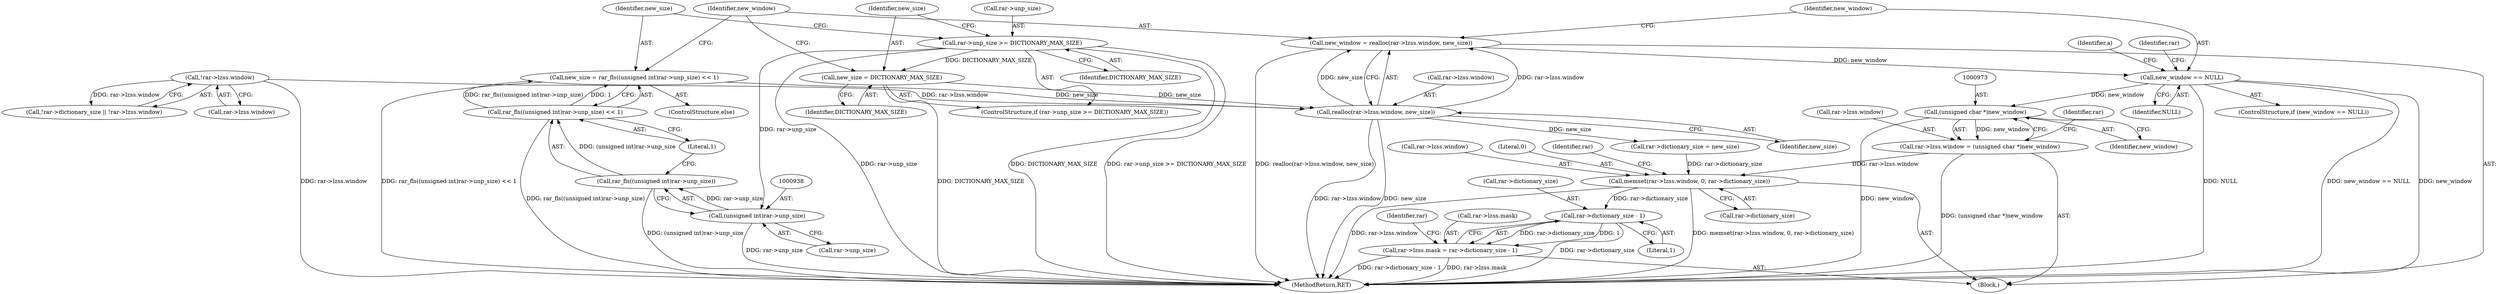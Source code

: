 digraph "0_libarchive_05caadc7eedbef471ac9610809ba683f0c698700@API" {
"1000943" [label="(Call,new_window = realloc(rar->lzss.window, new_size))"];
"1000945" [label="(Call,realloc(rar->lzss.window, new_size))"];
"1000914" [label="(Call,!rar->lzss.window)"];
"1000933" [label="(Call,new_size = rar_fls((unsigned int)rar->unp_size) << 1)"];
"1000935" [label="(Call,rar_fls((unsigned int)rar->unp_size) << 1)"];
"1000936" [label="(Call,rar_fls((unsigned int)rar->unp_size))"];
"1000937" [label="(Call,(unsigned int)rar->unp_size)"];
"1000924" [label="(Call,rar->unp_size >= DICTIONARY_MAX_SIZE)"];
"1000929" [label="(Call,new_size = DICTIONARY_MAX_SIZE)"];
"1000953" [label="(Call,new_window == NULL)"];
"1000972" [label="(Call,(unsigned char *)new_window)"];
"1000966" [label="(Call,rar->lzss.window = (unsigned char *)new_window)"];
"1000980" [label="(Call,memset(rar->lzss.window, 0, rar->dictionary_size))"];
"1000996" [label="(Call,rar->dictionary_size - 1)"];
"1000990" [label="(Call,rar->lzss.mask = rar->dictionary_size - 1)"];
"1000946" [label="(Call,rar->lzss.window)"];
"1000932" [label="(ControlStructure,else)"];
"1000928" [label="(Identifier,DICTIONARY_MAX_SIZE)"];
"1000952" [label="(ControlStructure,if (new_window == NULL))"];
"1001000" [label="(Literal,1)"];
"1000953" [label="(Call,new_window == NULL)"];
"1000981" [label="(Call,rar->lzss.window)"];
"1001023" [label="(MethodReturn,RET)"];
"1000955" [label="(Identifier,NULL)"];
"1000977" [label="(Identifier,rar)"];
"1000980" [label="(Call,memset(rar->lzss.window, 0, rar->dictionary_size))"];
"1000987" [label="(Call,rar->dictionary_size)"];
"1000990" [label="(Call,rar->lzss.mask = rar->dictionary_size - 1)"];
"1000933" [label="(Call,new_size = rar_fls((unsigned int)rar->unp_size) << 1)"];
"1000960" [label="(Identifier,a)"];
"1000915" [label="(Call,rar->lzss.window)"];
"1000966" [label="(Call,rar->lzss.window = (unsigned char *)new_window)"];
"1000942" [label="(Literal,1)"];
"1000936" [label="(Call,rar_fls((unsigned int)rar->unp_size))"];
"1000951" [label="(Identifier,new_size)"];
"1000975" [label="(Call,rar->dictionary_size = new_size)"];
"1000943" [label="(Call,new_window = realloc(rar->lzss.window, new_size))"];
"1000909" [label="(Call,!rar->dictionary_size || !rar->lzss.window)"];
"1000944" [label="(Identifier,new_window)"];
"1000991" [label="(Call,rar->lzss.mask)"];
"1000923" [label="(ControlStructure,if (rar->unp_size >= DICTIONARY_MAX_SIZE))"];
"1000986" [label="(Literal,0)"];
"1000935" [label="(Call,rar_fls((unsigned int)rar->unp_size) << 1)"];
"1000931" [label="(Identifier,DICTIONARY_MAX_SIZE)"];
"1000929" [label="(Call,new_size = DICTIONARY_MAX_SIZE)"];
"1000969" [label="(Identifier,rar)"];
"1000925" [label="(Call,rar->unp_size)"];
"1001003" [label="(Identifier,rar)"];
"1000934" [label="(Identifier,new_size)"];
"1000937" [label="(Call,(unsigned int)rar->unp_size)"];
"1000974" [label="(Identifier,new_window)"];
"1000920" [label="(Block,)"];
"1000967" [label="(Call,rar->lzss.window)"];
"1000945" [label="(Call,realloc(rar->lzss.window, new_size))"];
"1000954" [label="(Identifier,new_window)"];
"1000972" [label="(Call,(unsigned char *)new_window)"];
"1000997" [label="(Call,rar->dictionary_size)"];
"1000924" [label="(Call,rar->unp_size >= DICTIONARY_MAX_SIZE)"];
"1000939" [label="(Call,rar->unp_size)"];
"1000930" [label="(Identifier,new_size)"];
"1000996" [label="(Call,rar->dictionary_size - 1)"];
"1000914" [label="(Call,!rar->lzss.window)"];
"1000993" [label="(Identifier,rar)"];
"1000943" -> "1000920"  [label="AST: "];
"1000943" -> "1000945"  [label="CFG: "];
"1000944" -> "1000943"  [label="AST: "];
"1000945" -> "1000943"  [label="AST: "];
"1000954" -> "1000943"  [label="CFG: "];
"1000943" -> "1001023"  [label="DDG: realloc(rar->lzss.window, new_size)"];
"1000945" -> "1000943"  [label="DDG: rar->lzss.window"];
"1000945" -> "1000943"  [label="DDG: new_size"];
"1000943" -> "1000953"  [label="DDG: new_window"];
"1000945" -> "1000951"  [label="CFG: "];
"1000946" -> "1000945"  [label="AST: "];
"1000951" -> "1000945"  [label="AST: "];
"1000945" -> "1001023"  [label="DDG: rar->lzss.window"];
"1000945" -> "1001023"  [label="DDG: new_size"];
"1000914" -> "1000945"  [label="DDG: rar->lzss.window"];
"1000933" -> "1000945"  [label="DDG: new_size"];
"1000929" -> "1000945"  [label="DDG: new_size"];
"1000945" -> "1000975"  [label="DDG: new_size"];
"1000914" -> "1000909"  [label="AST: "];
"1000914" -> "1000915"  [label="CFG: "];
"1000915" -> "1000914"  [label="AST: "];
"1000909" -> "1000914"  [label="CFG: "];
"1000914" -> "1001023"  [label="DDG: rar->lzss.window"];
"1000914" -> "1000909"  [label="DDG: rar->lzss.window"];
"1000933" -> "1000932"  [label="AST: "];
"1000933" -> "1000935"  [label="CFG: "];
"1000934" -> "1000933"  [label="AST: "];
"1000935" -> "1000933"  [label="AST: "];
"1000944" -> "1000933"  [label="CFG: "];
"1000933" -> "1001023"  [label="DDG: rar_fls((unsigned int)rar->unp_size) << 1"];
"1000935" -> "1000933"  [label="DDG: rar_fls((unsigned int)rar->unp_size)"];
"1000935" -> "1000933"  [label="DDG: 1"];
"1000935" -> "1000942"  [label="CFG: "];
"1000936" -> "1000935"  [label="AST: "];
"1000942" -> "1000935"  [label="AST: "];
"1000935" -> "1001023"  [label="DDG: rar_fls((unsigned int)rar->unp_size)"];
"1000936" -> "1000935"  [label="DDG: (unsigned int)rar->unp_size"];
"1000936" -> "1000937"  [label="CFG: "];
"1000937" -> "1000936"  [label="AST: "];
"1000942" -> "1000936"  [label="CFG: "];
"1000936" -> "1001023"  [label="DDG: (unsigned int)rar->unp_size"];
"1000937" -> "1000936"  [label="DDG: rar->unp_size"];
"1000937" -> "1000939"  [label="CFG: "];
"1000938" -> "1000937"  [label="AST: "];
"1000939" -> "1000937"  [label="AST: "];
"1000937" -> "1001023"  [label="DDG: rar->unp_size"];
"1000924" -> "1000937"  [label="DDG: rar->unp_size"];
"1000924" -> "1000923"  [label="AST: "];
"1000924" -> "1000928"  [label="CFG: "];
"1000925" -> "1000924"  [label="AST: "];
"1000928" -> "1000924"  [label="AST: "];
"1000930" -> "1000924"  [label="CFG: "];
"1000934" -> "1000924"  [label="CFG: "];
"1000924" -> "1001023"  [label="DDG: rar->unp_size"];
"1000924" -> "1001023"  [label="DDG: DICTIONARY_MAX_SIZE"];
"1000924" -> "1001023"  [label="DDG: rar->unp_size >= DICTIONARY_MAX_SIZE"];
"1000924" -> "1000929"  [label="DDG: DICTIONARY_MAX_SIZE"];
"1000929" -> "1000923"  [label="AST: "];
"1000929" -> "1000931"  [label="CFG: "];
"1000930" -> "1000929"  [label="AST: "];
"1000931" -> "1000929"  [label="AST: "];
"1000944" -> "1000929"  [label="CFG: "];
"1000929" -> "1001023"  [label="DDG: DICTIONARY_MAX_SIZE"];
"1000953" -> "1000952"  [label="AST: "];
"1000953" -> "1000955"  [label="CFG: "];
"1000954" -> "1000953"  [label="AST: "];
"1000955" -> "1000953"  [label="AST: "];
"1000960" -> "1000953"  [label="CFG: "];
"1000969" -> "1000953"  [label="CFG: "];
"1000953" -> "1001023"  [label="DDG: new_window == NULL"];
"1000953" -> "1001023"  [label="DDG: new_window"];
"1000953" -> "1001023"  [label="DDG: NULL"];
"1000953" -> "1000972"  [label="DDG: new_window"];
"1000972" -> "1000966"  [label="AST: "];
"1000972" -> "1000974"  [label="CFG: "];
"1000973" -> "1000972"  [label="AST: "];
"1000974" -> "1000972"  [label="AST: "];
"1000966" -> "1000972"  [label="CFG: "];
"1000972" -> "1001023"  [label="DDG: new_window"];
"1000972" -> "1000966"  [label="DDG: new_window"];
"1000966" -> "1000920"  [label="AST: "];
"1000967" -> "1000966"  [label="AST: "];
"1000977" -> "1000966"  [label="CFG: "];
"1000966" -> "1001023"  [label="DDG: (unsigned char *)new_window"];
"1000966" -> "1000980"  [label="DDG: rar->lzss.window"];
"1000980" -> "1000920"  [label="AST: "];
"1000980" -> "1000987"  [label="CFG: "];
"1000981" -> "1000980"  [label="AST: "];
"1000986" -> "1000980"  [label="AST: "];
"1000987" -> "1000980"  [label="AST: "];
"1000993" -> "1000980"  [label="CFG: "];
"1000980" -> "1001023"  [label="DDG: rar->lzss.window"];
"1000980" -> "1001023"  [label="DDG: memset(rar->lzss.window, 0, rar->dictionary_size)"];
"1000975" -> "1000980"  [label="DDG: rar->dictionary_size"];
"1000980" -> "1000996"  [label="DDG: rar->dictionary_size"];
"1000996" -> "1000990"  [label="AST: "];
"1000996" -> "1001000"  [label="CFG: "];
"1000997" -> "1000996"  [label="AST: "];
"1001000" -> "1000996"  [label="AST: "];
"1000990" -> "1000996"  [label="CFG: "];
"1000996" -> "1001023"  [label="DDG: rar->dictionary_size"];
"1000996" -> "1000990"  [label="DDG: rar->dictionary_size"];
"1000996" -> "1000990"  [label="DDG: 1"];
"1000990" -> "1000920"  [label="AST: "];
"1000991" -> "1000990"  [label="AST: "];
"1001003" -> "1000990"  [label="CFG: "];
"1000990" -> "1001023"  [label="DDG: rar->dictionary_size - 1"];
"1000990" -> "1001023"  [label="DDG: rar->lzss.mask"];
}

